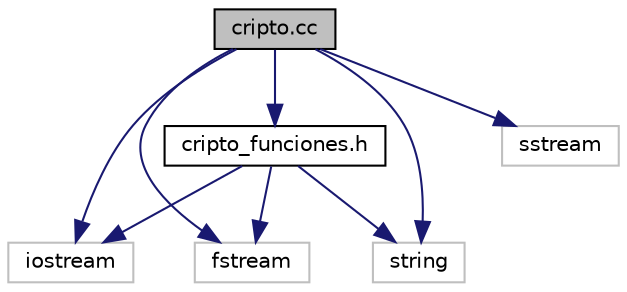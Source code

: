digraph "cripto.cc"
{
 // INTERACTIVE_SVG=YES
  edge [fontname="Helvetica",fontsize="10",labelfontname="Helvetica",labelfontsize="10"];
  node [fontname="Helvetica",fontsize="10",shape=record];
  Node0 [label="cripto.cc",height=0.2,width=0.4,color="black", fillcolor="grey75", style="filled", fontcolor="black"];
  Node0 -> Node1 [color="midnightblue",fontsize="10",style="solid"];
  Node1 [label="iostream",height=0.2,width=0.4,color="grey75", fillcolor="white", style="filled"];
  Node0 -> Node2 [color="midnightblue",fontsize="10",style="solid"];
  Node2 [label="fstream",height=0.2,width=0.4,color="grey75", fillcolor="white", style="filled"];
  Node0 -> Node3 [color="midnightblue",fontsize="10",style="solid"];
  Node3 [label="string",height=0.2,width=0.4,color="grey75", fillcolor="white", style="filled"];
  Node0 -> Node4 [color="midnightblue",fontsize="10",style="solid"];
  Node4 [label="sstream",height=0.2,width=0.4,color="grey75", fillcolor="white", style="filled"];
  Node0 -> Node5 [color="midnightblue",fontsize="10",style="solid"];
  Node5 [label="cripto_funciones.h",height=0.2,width=0.4,color="black", fillcolor="white", style="filled",URL="$cripto__funciones_8h.html"];
  Node5 -> Node1 [color="midnightblue",fontsize="10",style="solid"];
  Node5 -> Node2 [color="midnightblue",fontsize="10",style="solid"];
  Node5 -> Node3 [color="midnightblue",fontsize="10",style="solid"];
}
